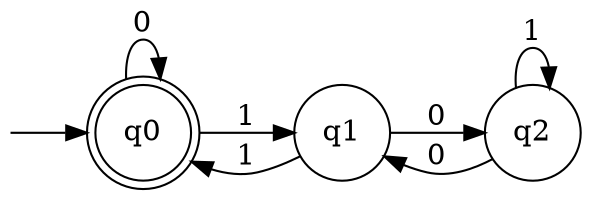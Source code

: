 digraph G {
  rankdir=LR;
  n__ [label="" shape=none width=.0];
  0 [shape=doublecircle label="q0"]
  3 [shape=circle label="q1"]
  5 [shape=circle label="q2"]
  n__ -> 0;
  0 -> 0 [label="0"]
  0 -> 3 [label="1"]
  3 -> 5 [label="0"]
  3 -> 0 [label="1"]
  5 -> 3 [label="0"]
  5 -> 5 [label="1"]
}
